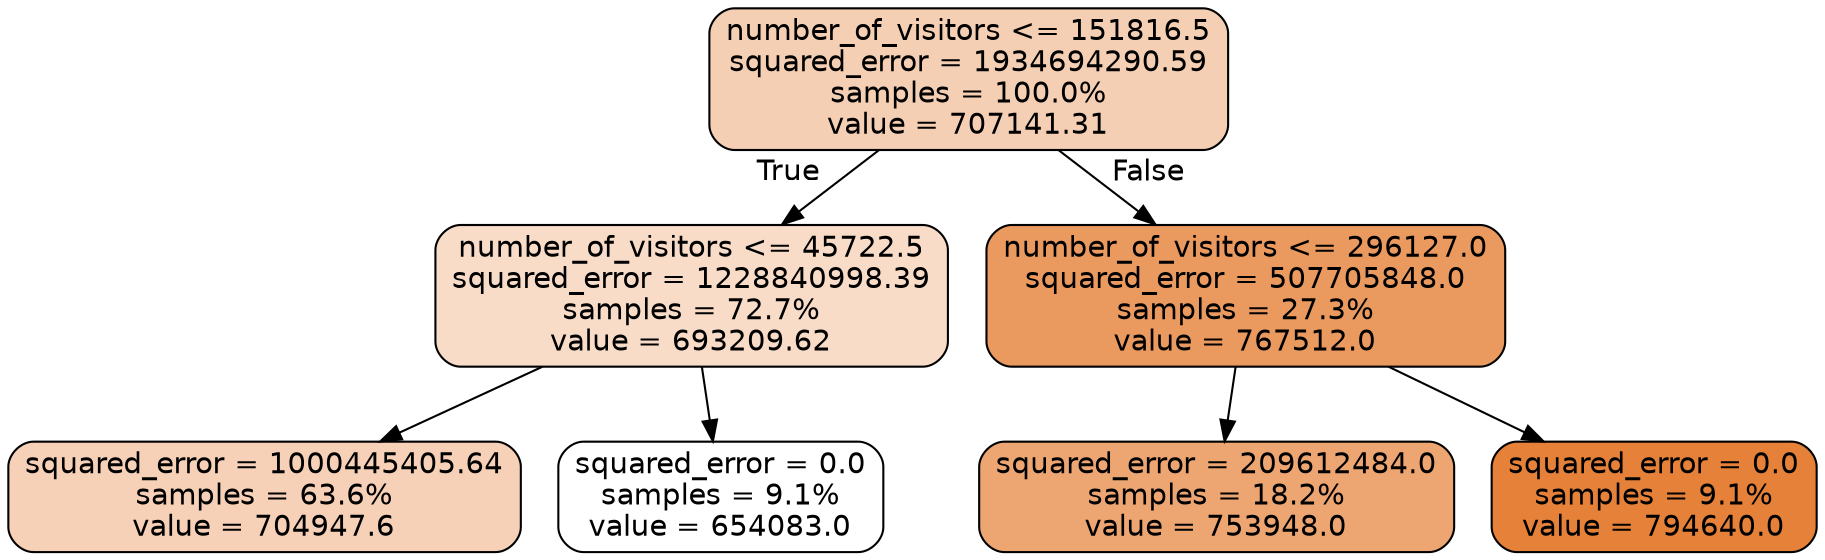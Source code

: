 digraph Tree {
node [shape=box, style="filled, rounded", color="black", fontname="helvetica"] ;
edge [fontname="helvetica"] ;
0 [label="number_of_visitors <= 151816.5\nsquared_error = 1934694290.59\nsamples = 100.0%\nvalue = 707141.31", fillcolor="#f5cfb4"] ;
1 [label="number_of_visitors <= 45722.5\nsquared_error = 1228840998.39\nsamples = 72.7%\nvalue = 693209.62", fillcolor="#f8dcc8"] ;
0 -> 1 [labeldistance=2.5, labelangle=45, headlabel="True"] ;
2 [label="squared_error = 1000445405.64\nsamples = 63.6%\nvalue = 704947.6", fillcolor="#f6d1b7"] ;
1 -> 2 ;
3 [label="squared_error = 0.0\nsamples = 9.1%\nvalue = 654083.0", fillcolor="#ffffff"] ;
1 -> 3 ;
4 [label="number_of_visitors <= 296127.0\nsquared_error = 507705848.0\nsamples = 27.3%\nvalue = 767512.0", fillcolor="#ea995f"] ;
0 -> 4 [labeldistance=2.5, labelangle=-45, headlabel="False"] ;
5 [label="squared_error = 209612484.0\nsamples = 18.2%\nvalue = 753948.0", fillcolor="#eda572"] ;
4 -> 5 ;
6 [label="squared_error = 0.0\nsamples = 9.1%\nvalue = 794640.0", fillcolor="#e58139"] ;
4 -> 6 ;
}
